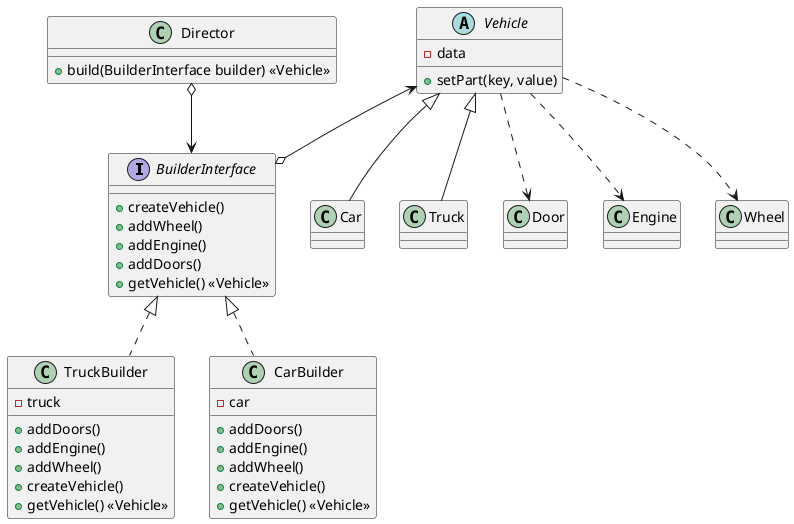 @startuml

interface BuilderInterface{
    + createVehicle()
    + addWheel()
    + addEngine()
    + addDoors()
    + getVehicle() <<Vehicle>>
}

class TruckBuilder{
    - truck
    + addDoors()
    + addEngine()
    + addWheel()
    + createVehicle()
    + getVehicle() <<Vehicle>>
}
BuilderInterface <|.. TruckBuilder

class CarBuilder{
    - car
    + addDoors()
    + addEngine()
    + addWheel()
    + createVehicle()
    + getVehicle() <<Vehicle>>

}
BuilderInterface <|.. CarBuilder


abstract class Vehicle
{
    - data
    + setPart(key, value)
}

class Car{

}
Vehicle <|-- Car

class Truck{

}
Vehicle <|-- Truck

class Door{
}

class Engine{

}

class Wheel{

}

Vehicle ..> Door
Vehicle ..> Engine
Vehicle ..> Wheel

Vehicle <--o BuilderInterface
class Director{
    + build(BuilderInterface builder) <<Vehicle>>
}
Director o--> BuilderInterface

@enduml